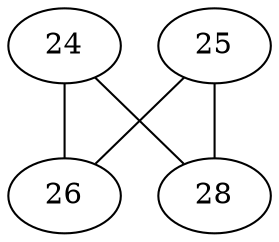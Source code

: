 strict graph G {
24;
25;
26;
28;
24 -- 26  [weight=5];
24 -- 28  [weight=4];
25 -- 26  [weight=2];
25 -- 28  [weight=3];
}
